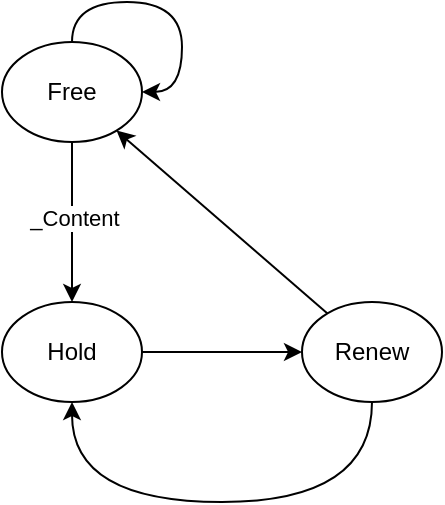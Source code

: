<mxfile version="24.6.4" type="github">
  <diagram name="第 1 页" id="ArLR1oPziDnRu9Ybj1O1">
    <mxGraphModel dx="821" dy="547" grid="1" gridSize="10" guides="1" tooltips="1" connect="1" arrows="1" fold="1" page="1" pageScale="1" pageWidth="827" pageHeight="1169" math="0" shadow="0">
      <root>
        <mxCell id="0" />
        <mxCell id="1" parent="0" />
        <mxCell id="GbNxjYV9eWChFh2o1zTc-3" value="" style="edgeStyle=orthogonalEdgeStyle;rounded=0;orthogonalLoop=1;jettySize=auto;html=1;" edge="1" parent="1" source="GbNxjYV9eWChFh2o1zTc-1" target="GbNxjYV9eWChFh2o1zTc-2">
          <mxGeometry relative="1" as="geometry" />
        </mxCell>
        <mxCell id="GbNxjYV9eWChFh2o1zTc-7" value="_Content" style="edgeLabel;html=1;align=center;verticalAlign=middle;resizable=0;points=[];" vertex="1" connectable="0" parent="GbNxjYV9eWChFh2o1zTc-3">
          <mxGeometry x="-0.05" y="1" relative="1" as="geometry">
            <mxPoint as="offset" />
          </mxGeometry>
        </mxCell>
        <mxCell id="GbNxjYV9eWChFh2o1zTc-1" value="Free" style="ellipse;whiteSpace=wrap;html=1;" vertex="1" parent="1">
          <mxGeometry x="350" y="310" width="70" height="50" as="geometry" />
        </mxCell>
        <mxCell id="GbNxjYV9eWChFh2o1zTc-5" value="" style="edgeStyle=orthogonalEdgeStyle;rounded=0;orthogonalLoop=1;jettySize=auto;html=1;curved=1;" edge="1" parent="1" source="GbNxjYV9eWChFh2o1zTc-2" target="GbNxjYV9eWChFh2o1zTc-4">
          <mxGeometry relative="1" as="geometry" />
        </mxCell>
        <mxCell id="GbNxjYV9eWChFh2o1zTc-2" value="Hold" style="ellipse;whiteSpace=wrap;html=1;" vertex="1" parent="1">
          <mxGeometry x="350" y="440" width="70" height="50" as="geometry" />
        </mxCell>
        <mxCell id="GbNxjYV9eWChFh2o1zTc-6" style="rounded=0;orthogonalLoop=1;jettySize=auto;html=1;" edge="1" parent="1" source="GbNxjYV9eWChFh2o1zTc-4" target="GbNxjYV9eWChFh2o1zTc-1">
          <mxGeometry relative="1" as="geometry" />
        </mxCell>
        <mxCell id="GbNxjYV9eWChFh2o1zTc-9" style="edgeStyle=orthogonalEdgeStyle;rounded=0;orthogonalLoop=1;jettySize=auto;html=1;curved=1;" edge="1" parent="1" source="GbNxjYV9eWChFh2o1zTc-4" target="GbNxjYV9eWChFh2o1zTc-2">
          <mxGeometry relative="1" as="geometry">
            <Array as="points">
              <mxPoint x="535" y="540" />
              <mxPoint x="385" y="540" />
            </Array>
          </mxGeometry>
        </mxCell>
        <mxCell id="GbNxjYV9eWChFh2o1zTc-4" value="Renew" style="ellipse;whiteSpace=wrap;html=1;" vertex="1" parent="1">
          <mxGeometry x="500" y="440" width="70" height="50" as="geometry" />
        </mxCell>
        <mxCell id="GbNxjYV9eWChFh2o1zTc-8" style="edgeStyle=orthogonalEdgeStyle;rounded=0;orthogonalLoop=1;jettySize=auto;html=1;entryX=1;entryY=0.5;entryDx=0;entryDy=0;curved=1;" edge="1" parent="1" source="GbNxjYV9eWChFh2o1zTc-1" target="GbNxjYV9eWChFh2o1zTc-1">
          <mxGeometry relative="1" as="geometry" />
        </mxCell>
      </root>
    </mxGraphModel>
  </diagram>
</mxfile>
